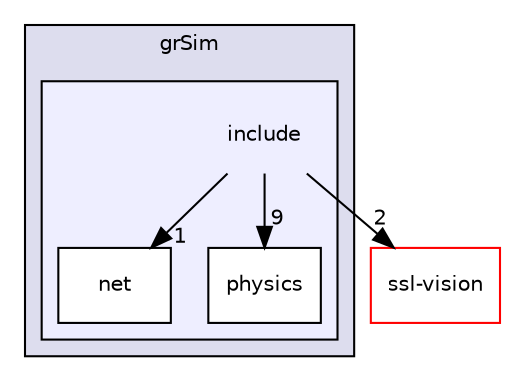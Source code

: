 digraph "grSim/include" {
  compound=true
  node [ fontsize="10", fontname="Helvetica"];
  edge [ labelfontsize="10", labelfontname="Helvetica"];
  subgraph clusterdir_9633864a0c91c597ca66e41734db3773 {
    graph [ bgcolor="#ddddee", pencolor="black", label="grSim" fontname="Helvetica", fontsize="10", URL="dir_9633864a0c91c597ca66e41734db3773.html"]
  subgraph clusterdir_d15b3a11243ff7d2a1de12d9629d9058 {
    graph [ bgcolor="#eeeeff", pencolor="black", label="" URL="dir_d15b3a11243ff7d2a1de12d9629d9058.html"];
    dir_d15b3a11243ff7d2a1de12d9629d9058 [shape=plaintext label="include"];
    dir_3b0f6a539edbf8952d0d6a95eca8c453 [shape=box label="net" color="black" fillcolor="white" style="filled" URL="dir_3b0f6a539edbf8952d0d6a95eca8c453.html"];
    dir_fd6854531bbcdee98c482c441f8a1419 [shape=box label="physics" color="black" fillcolor="white" style="filled" URL="dir_fd6854531bbcdee98c482c441f8a1419.html"];
  }
  }
  dir_8a37fb72858324e0476265f1c6db5619 [shape=box label="ssl-vision" fillcolor="white" style="filled" color="red" URL="dir_8a37fb72858324e0476265f1c6db5619.html"];
  dir_d15b3a11243ff7d2a1de12d9629d9058->dir_3b0f6a539edbf8952d0d6a95eca8c453 [headlabel="1", labeldistance=1.5 headhref="dir_000024_000028.html"];
  dir_d15b3a11243ff7d2a1de12d9629d9058->dir_8a37fb72858324e0476265f1c6db5619 [headlabel="2", labeldistance=1.5 headhref="dir_000024_000017.html"];
  dir_d15b3a11243ff7d2a1de12d9629d9058->dir_fd6854531bbcdee98c482c441f8a1419 [headlabel="9", labeldistance=1.5 headhref="dir_000024_000033.html"];
}
